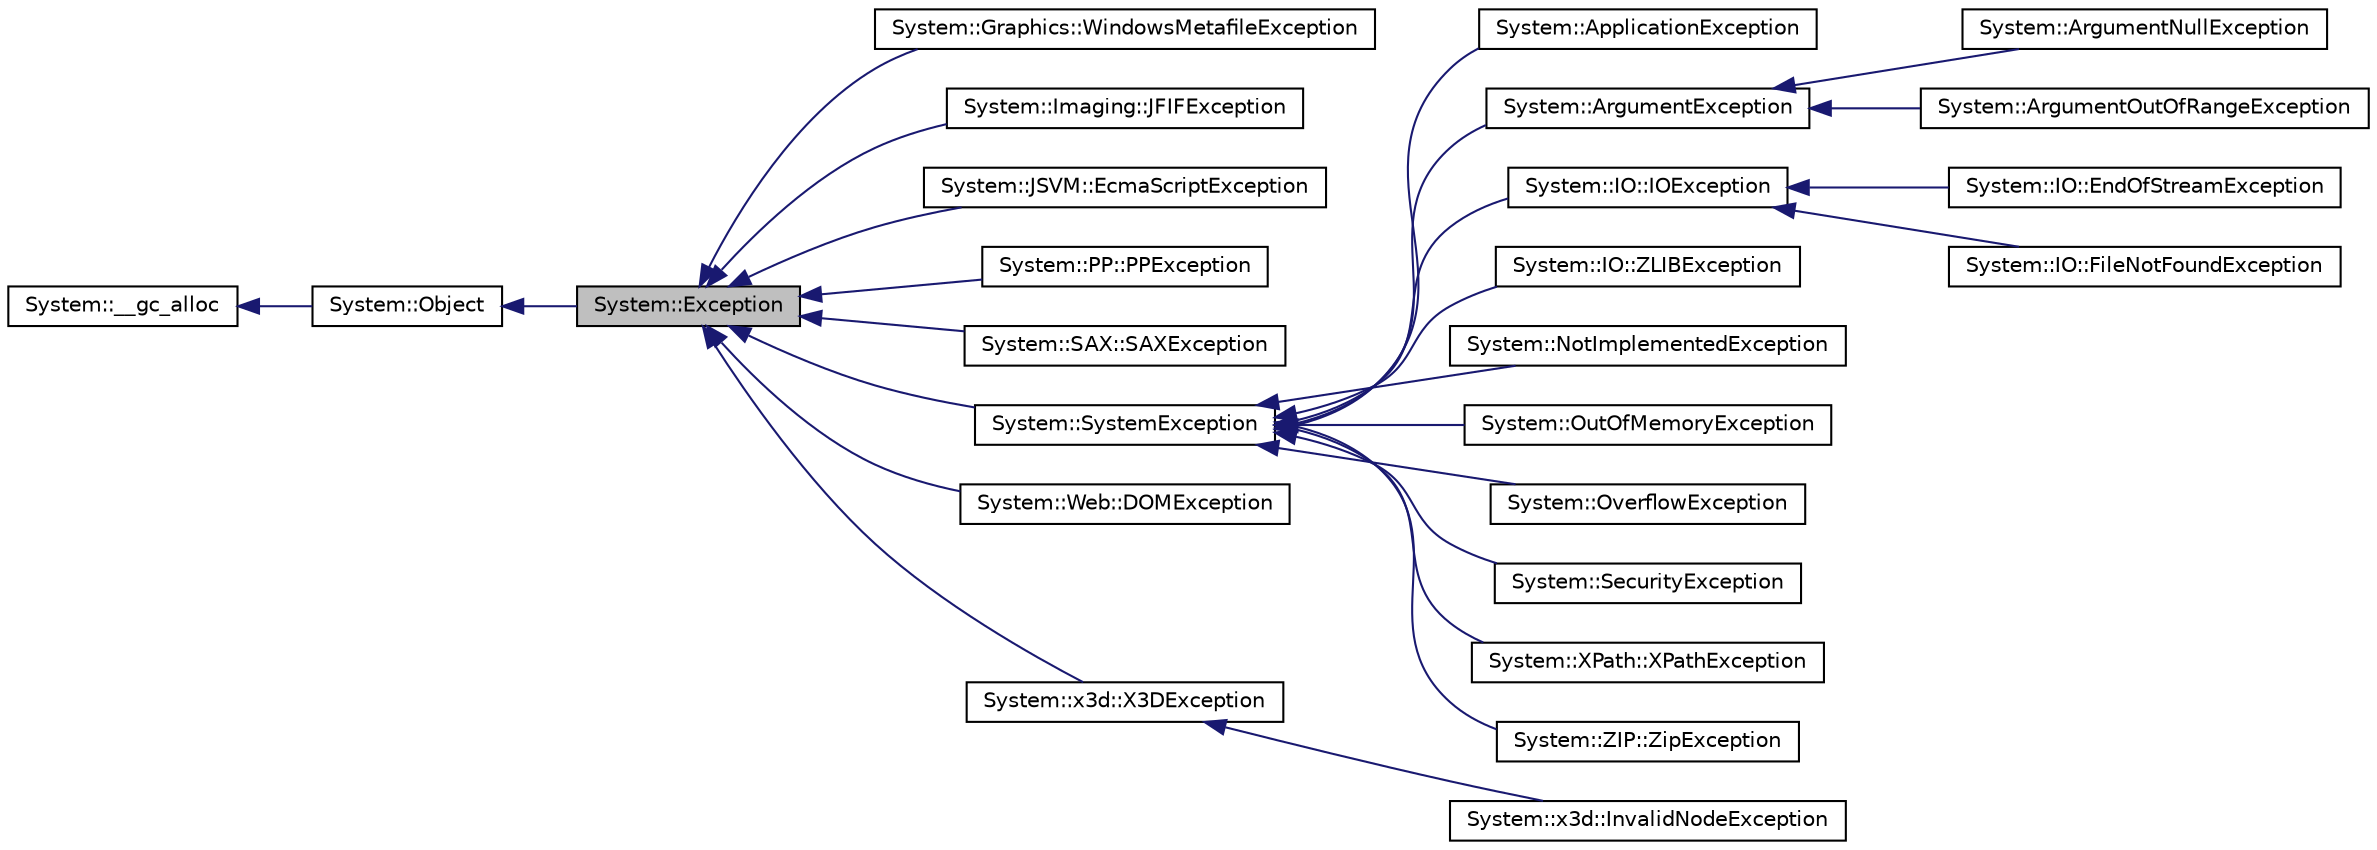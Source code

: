 digraph G
{
  edge [fontname="Helvetica",fontsize="10",labelfontname="Helvetica",labelfontsize="10"];
  node [fontname="Helvetica",fontsize="10",shape=record];
  rankdir="LR";
  Node1 [label="System::Exception",height=0.2,width=0.4,color="black", fillcolor="grey75", style="filled" fontcolor="black"];
  Node2 -> Node1 [dir="back",color="midnightblue",fontsize="10",style="solid",fontname="Helvetica"];
  Node2 [label="System::Object",height=0.2,width=0.4,color="black", fillcolor="white", style="filled",URL="$class_system_1_1_object.html"];
  Node3 -> Node2 [dir="back",color="midnightblue",fontsize="10",style="solid",fontname="Helvetica"];
  Node3 [label="System::__gc_alloc",height=0.2,width=0.4,color="black", fillcolor="white", style="filled",URL="$class_system_1_1____gc__alloc.html"];
  Node1 -> Node4 [dir="back",color="midnightblue",fontsize="10",style="solid",fontname="Helvetica"];
  Node4 [label="System::Graphics::WindowsMetafileException",height=0.2,width=0.4,color="black", fillcolor="white", style="filled",URL="$class_system_1_1_graphics_1_1_windows_metafile_exception.html"];
  Node1 -> Node5 [dir="back",color="midnightblue",fontsize="10",style="solid",fontname="Helvetica"];
  Node5 [label="System::Imaging::JFIFException",height=0.2,width=0.4,color="black", fillcolor="white", style="filled",URL="$class_system_1_1_imaging_1_1_j_f_i_f_exception.html"];
  Node1 -> Node6 [dir="back",color="midnightblue",fontsize="10",style="solid",fontname="Helvetica"];
  Node6 [label="System::JSVM::EcmaScriptException",height=0.2,width=0.4,color="black", fillcolor="white", style="filled",URL="$class_system_1_1_j_s_v_m_1_1_ecma_script_exception.html"];
  Node1 -> Node7 [dir="back",color="midnightblue",fontsize="10",style="solid",fontname="Helvetica"];
  Node7 [label="System::PP::PPException",height=0.2,width=0.4,color="black", fillcolor="white", style="filled",URL="$class_system_1_1_p_p_1_1_p_p_exception.html"];
  Node1 -> Node8 [dir="back",color="midnightblue",fontsize="10",style="solid",fontname="Helvetica"];
  Node8 [label="System::SAX::SAXException",height=0.2,width=0.4,color="black", fillcolor="white", style="filled",URL="$class_system_1_1_s_a_x_1_1_s_a_x_exception.html"];
  Node1 -> Node9 [dir="back",color="midnightblue",fontsize="10",style="solid",fontname="Helvetica"];
  Node9 [label="System::SystemException",height=0.2,width=0.4,color="black", fillcolor="white", style="filled",URL="$class_system_1_1_system_exception.html"];
  Node9 -> Node10 [dir="back",color="midnightblue",fontsize="10",style="solid",fontname="Helvetica"];
  Node10 [label="System::ApplicationException",height=0.2,width=0.4,color="black", fillcolor="white", style="filled",URL="$class_system_1_1_application_exception.html"];
  Node9 -> Node11 [dir="back",color="midnightblue",fontsize="10",style="solid",fontname="Helvetica"];
  Node11 [label="System::ArgumentException",height=0.2,width=0.4,color="black", fillcolor="white", style="filled",URL="$class_system_1_1_argument_exception.html"];
  Node11 -> Node12 [dir="back",color="midnightblue",fontsize="10",style="solid",fontname="Helvetica"];
  Node12 [label="System::ArgumentNullException",height=0.2,width=0.4,color="black", fillcolor="white", style="filled",URL="$class_system_1_1_argument_null_exception.html"];
  Node11 -> Node13 [dir="back",color="midnightblue",fontsize="10",style="solid",fontname="Helvetica"];
  Node13 [label="System::ArgumentOutOfRangeException",height=0.2,width=0.4,color="black", fillcolor="white", style="filled",URL="$class_system_1_1_argument_out_of_range_exception.html"];
  Node9 -> Node14 [dir="back",color="midnightblue",fontsize="10",style="solid",fontname="Helvetica"];
  Node14 [label="System::IO::IOException",height=0.2,width=0.4,color="black", fillcolor="white", style="filled",URL="$class_system_1_1_i_o_1_1_i_o_exception.html"];
  Node14 -> Node15 [dir="back",color="midnightblue",fontsize="10",style="solid",fontname="Helvetica"];
  Node15 [label="System::IO::EndOfStreamException",height=0.2,width=0.4,color="black", fillcolor="white", style="filled",URL="$class_system_1_1_i_o_1_1_end_of_stream_exception.html"];
  Node14 -> Node16 [dir="back",color="midnightblue",fontsize="10",style="solid",fontname="Helvetica"];
  Node16 [label="System::IO::FileNotFoundException",height=0.2,width=0.4,color="black", fillcolor="white", style="filled",URL="$class_system_1_1_i_o_1_1_file_not_found_exception.html"];
  Node9 -> Node17 [dir="back",color="midnightblue",fontsize="10",style="solid",fontname="Helvetica"];
  Node17 [label="System::IO::ZLIBException",height=0.2,width=0.4,color="black", fillcolor="white", style="filled",URL="$class_system_1_1_i_o_1_1_z_l_i_b_exception.html"];
  Node9 -> Node18 [dir="back",color="midnightblue",fontsize="10",style="solid",fontname="Helvetica"];
  Node18 [label="System::NotImplementedException",height=0.2,width=0.4,color="black", fillcolor="white", style="filled",URL="$class_system_1_1_not_implemented_exception.html"];
  Node9 -> Node19 [dir="back",color="midnightblue",fontsize="10",style="solid",fontname="Helvetica"];
  Node19 [label="System::OutOfMemoryException",height=0.2,width=0.4,color="black", fillcolor="white", style="filled",URL="$class_system_1_1_out_of_memory_exception.html"];
  Node9 -> Node20 [dir="back",color="midnightblue",fontsize="10",style="solid",fontname="Helvetica"];
  Node20 [label="System::OverflowException",height=0.2,width=0.4,color="black", fillcolor="white", style="filled",URL="$class_system_1_1_overflow_exception.html"];
  Node9 -> Node21 [dir="back",color="midnightblue",fontsize="10",style="solid",fontname="Helvetica"];
  Node21 [label="System::SecurityException",height=0.2,width=0.4,color="black", fillcolor="white", style="filled",URL="$class_system_1_1_security_exception.html"];
  Node9 -> Node22 [dir="back",color="midnightblue",fontsize="10",style="solid",fontname="Helvetica"];
  Node22 [label="System::XPath::XPathException",height=0.2,width=0.4,color="black", fillcolor="white", style="filled",URL="$class_system_1_1_x_path_1_1_x_path_exception.html"];
  Node9 -> Node23 [dir="back",color="midnightblue",fontsize="10",style="solid",fontname="Helvetica"];
  Node23 [label="System::ZIP::ZipException",height=0.2,width=0.4,color="black", fillcolor="white", style="filled",URL="$class_system_1_1_z_i_p_1_1_zip_exception.html"];
  Node1 -> Node24 [dir="back",color="midnightblue",fontsize="10",style="solid",fontname="Helvetica"];
  Node24 [label="System::Web::DOMException",height=0.2,width=0.4,color="black", fillcolor="white", style="filled",URL="$class_system_1_1_web_1_1_d_o_m_exception.html"];
  Node1 -> Node25 [dir="back",color="midnightblue",fontsize="10",style="solid",fontname="Helvetica"];
  Node25 [label="System::x3d::X3DException",height=0.2,width=0.4,color="black", fillcolor="white", style="filled",URL="$class_system_1_1x3d_1_1_x3_d_exception.html"];
  Node25 -> Node26 [dir="back",color="midnightblue",fontsize="10",style="solid",fontname="Helvetica"];
  Node26 [label="System::x3d::InvalidNodeException",height=0.2,width=0.4,color="black", fillcolor="white", style="filled",URL="$class_system_1_1x3d_1_1_invalid_node_exception.html"];
}
